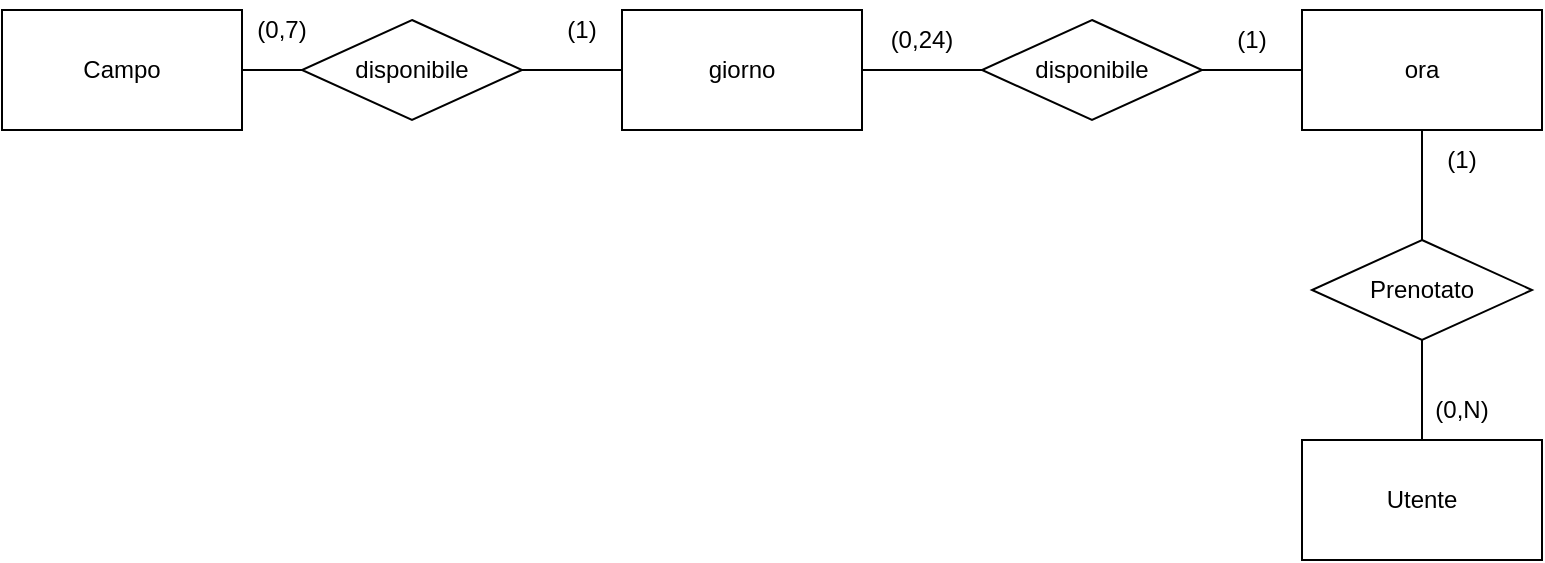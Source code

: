 <mxfile version="18.1.3" type="github"><diagram id="BrTpvD5fPYZPa1ccoCXw" name="Page-1"><mxGraphModel dx="1422" dy="790" grid="1" gridSize="10" guides="1" tooltips="1" connect="1" arrows="1" fold="1" page="1" pageScale="1" pageWidth="1169" pageHeight="1654" math="0" shadow="0"><root><mxCell id="0"/><mxCell id="1" parent="0"/><mxCell id="SReCfwXnvXYNexFr8XkO-1" value="Campo" style="rounded=0;whiteSpace=wrap;html=1;" vertex="1" parent="1"><mxGeometry x="180" y="285" width="120" height="60" as="geometry"/></mxCell><mxCell id="SReCfwXnvXYNexFr8XkO-2" value="Prenotato" style="rhombus;whiteSpace=wrap;html=1;" vertex="1" parent="1"><mxGeometry x="835" y="400" width="110" height="50" as="geometry"/></mxCell><mxCell id="SReCfwXnvXYNexFr8XkO-4" value="disponibile" style="rhombus;whiteSpace=wrap;html=1;" vertex="1" parent="1"><mxGeometry x="330" y="290" width="110" height="50" as="geometry"/></mxCell><mxCell id="SReCfwXnvXYNexFr8XkO-5" value="giorno" style="rounded=0;whiteSpace=wrap;html=1;" vertex="1" parent="1"><mxGeometry x="490" y="285" width="120" height="60" as="geometry"/></mxCell><mxCell id="SReCfwXnvXYNexFr8XkO-7" value="" style="endArrow=none;html=1;rounded=0;exitX=1;exitY=0.5;exitDx=0;exitDy=0;entryX=0;entryY=0.5;entryDx=0;entryDy=0;" edge="1" parent="1" source="SReCfwXnvXYNexFr8XkO-1" target="SReCfwXnvXYNexFr8XkO-4"><mxGeometry width="50" height="50" relative="1" as="geometry"><mxPoint x="460" y="430" as="sourcePoint"/><mxPoint x="510" y="380" as="targetPoint"/></mxGeometry></mxCell><mxCell id="SReCfwXnvXYNexFr8XkO-8" value="" style="endArrow=none;html=1;rounded=0;exitX=1;exitY=0.5;exitDx=0;exitDy=0;entryX=0;entryY=0.5;entryDx=0;entryDy=0;" edge="1" parent="1" source="SReCfwXnvXYNexFr8XkO-4" target="SReCfwXnvXYNexFr8XkO-5"><mxGeometry width="50" height="50" relative="1" as="geometry"><mxPoint x="460" y="430" as="sourcePoint"/><mxPoint x="510" y="380" as="targetPoint"/></mxGeometry></mxCell><mxCell id="SReCfwXnvXYNexFr8XkO-9" value="disponibile" style="rhombus;whiteSpace=wrap;html=1;" vertex="1" parent="1"><mxGeometry x="670" y="290" width="110" height="50" as="geometry"/></mxCell><mxCell id="SReCfwXnvXYNexFr8XkO-10" value="ora" style="rounded=0;whiteSpace=wrap;html=1;" vertex="1" parent="1"><mxGeometry x="830" y="285" width="120" height="60" as="geometry"/></mxCell><mxCell id="SReCfwXnvXYNexFr8XkO-11" value="" style="endArrow=none;html=1;rounded=0;exitX=1;exitY=0.5;exitDx=0;exitDy=0;entryX=0;entryY=0.5;entryDx=0;entryDy=0;" edge="1" parent="1" source="SReCfwXnvXYNexFr8XkO-9" target="SReCfwXnvXYNexFr8XkO-10"><mxGeometry width="50" height="50" relative="1" as="geometry"><mxPoint x="800" y="430" as="sourcePoint"/><mxPoint x="850" y="380" as="targetPoint"/></mxGeometry></mxCell><mxCell id="SReCfwXnvXYNexFr8XkO-12" value="" style="endArrow=none;html=1;rounded=0;exitX=1;exitY=0.5;exitDx=0;exitDy=0;" edge="1" parent="1" source="SReCfwXnvXYNexFr8XkO-5" target="SReCfwXnvXYNexFr8XkO-9"><mxGeometry width="50" height="50" relative="1" as="geometry"><mxPoint x="460" y="430" as="sourcePoint"/><mxPoint x="510" y="380" as="targetPoint"/></mxGeometry></mxCell><mxCell id="SReCfwXnvXYNexFr8XkO-13" value="Utente" style="rounded=0;whiteSpace=wrap;html=1;" vertex="1" parent="1"><mxGeometry x="830" y="500" width="120" height="60" as="geometry"/></mxCell><mxCell id="SReCfwXnvXYNexFr8XkO-14" value="" style="endArrow=none;html=1;rounded=0;entryX=0.5;entryY=1;entryDx=0;entryDy=0;exitX=0.5;exitY=0;exitDx=0;exitDy=0;" edge="1" parent="1" source="SReCfwXnvXYNexFr8XkO-2" target="SReCfwXnvXYNexFr8XkO-10"><mxGeometry width="50" height="50" relative="1" as="geometry"><mxPoint x="450" y="430" as="sourcePoint"/><mxPoint x="500" y="380" as="targetPoint"/></mxGeometry></mxCell><mxCell id="SReCfwXnvXYNexFr8XkO-15" value="" style="endArrow=none;html=1;rounded=0;entryX=0.5;entryY=1;entryDx=0;entryDy=0;exitX=0.5;exitY=0;exitDx=0;exitDy=0;" edge="1" parent="1" source="SReCfwXnvXYNexFr8XkO-13" target="SReCfwXnvXYNexFr8XkO-2"><mxGeometry width="50" height="50" relative="1" as="geometry"><mxPoint x="450" y="430" as="sourcePoint"/><mxPoint x="500" y="380" as="targetPoint"/></mxGeometry></mxCell><mxCell id="SReCfwXnvXYNexFr8XkO-16" value="(0,7)" style="text;html=1;strokeColor=none;fillColor=none;align=center;verticalAlign=middle;whiteSpace=wrap;rounded=0;" vertex="1" parent="1"><mxGeometry x="290" y="280" width="60" height="30" as="geometry"/></mxCell><mxCell id="SReCfwXnvXYNexFr8XkO-17" value="(1)" style="text;html=1;strokeColor=none;fillColor=none;align=center;verticalAlign=middle;whiteSpace=wrap;rounded=0;" vertex="1" parent="1"><mxGeometry x="440" y="280" width="60" height="30" as="geometry"/></mxCell><mxCell id="SReCfwXnvXYNexFr8XkO-18" value="(0,24)" style="text;html=1;strokeColor=none;fillColor=none;align=center;verticalAlign=middle;whiteSpace=wrap;rounded=0;" vertex="1" parent="1"><mxGeometry x="610" y="285" width="60" height="30" as="geometry"/></mxCell><mxCell id="SReCfwXnvXYNexFr8XkO-19" value="(1)" style="text;html=1;strokeColor=none;fillColor=none;align=center;verticalAlign=middle;whiteSpace=wrap;rounded=0;" vertex="1" parent="1"><mxGeometry x="775" y="285" width="60" height="30" as="geometry"/></mxCell><mxCell id="SReCfwXnvXYNexFr8XkO-20" value="(1)" style="text;html=1;strokeColor=none;fillColor=none;align=center;verticalAlign=middle;whiteSpace=wrap;rounded=0;" vertex="1" parent="1"><mxGeometry x="880" y="345" width="60" height="30" as="geometry"/></mxCell><mxCell id="SReCfwXnvXYNexFr8XkO-21" value="(0,N)" style="text;html=1;strokeColor=none;fillColor=none;align=center;verticalAlign=middle;whiteSpace=wrap;rounded=0;" vertex="1" parent="1"><mxGeometry x="880" y="470" width="60" height="30" as="geometry"/></mxCell></root></mxGraphModel></diagram></mxfile>